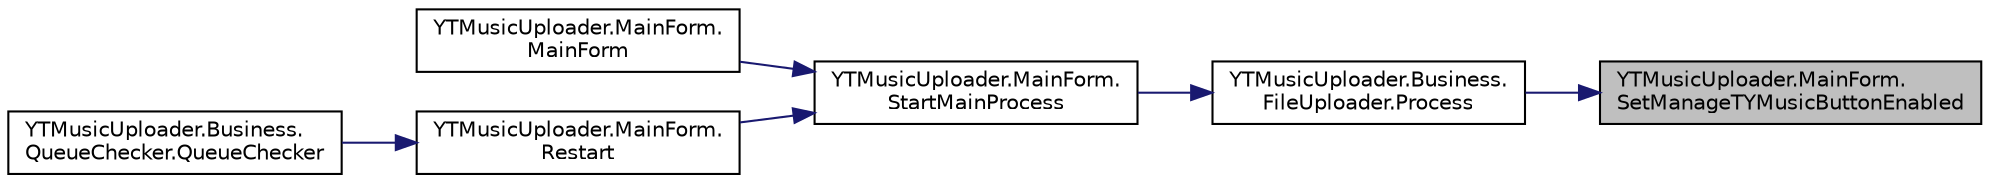 digraph "YTMusicUploader.MainForm.SetManageTYMusicButtonEnabled"
{
 // LATEX_PDF_SIZE
  edge [fontname="Helvetica",fontsize="10",labelfontname="Helvetica",labelfontsize="10"];
  node [fontname="Helvetica",fontsize="10",shape=record];
  rankdir="RL";
  Node1 [label="YTMusicUploader.MainForm.\lSetManageTYMusicButtonEnabled",height=0.2,width=0.4,color="black", fillcolor="grey75", style="filled", fontcolor="black",tooltip=" "];
  Node1 -> Node2 [dir="back",color="midnightblue",fontsize="10",style="solid",fontname="Helvetica"];
  Node2 [label="YTMusicUploader.Business.\lFileUploader.Process",height=0.2,width=0.4,color="black", fillcolor="white", style="filled",URL="$d9/dab/class_y_t_music_uploader_1_1_business_1_1_file_uploader.html#a5ecabcb283073e1b7fe3cefaa0c19cc7",tooltip="Execute the upload process"];
  Node2 -> Node3 [dir="back",color="midnightblue",fontsize="10",style="solid",fontname="Helvetica"];
  Node3 [label="YTMusicUploader.MainForm.\lStartMainProcess",height=0.2,width=0.4,color="black", fillcolor="white", style="filled",URL="$d0/d66/class_y_t_music_uploader_1_1_main_form.html#ae262cc9d9873fca34d4a8d275b62d723",tooltip=" "];
  Node3 -> Node4 [dir="back",color="midnightblue",fontsize="10",style="solid",fontname="Helvetica"];
  Node4 [label="YTMusicUploader.MainForm.\lMainForm",height=0.2,width=0.4,color="black", fillcolor="white", style="filled",URL="$d0/d66/class_y_t_music_uploader_1_1_main_form.html#a9309010a8febf37f5df1113725ecc3b9",tooltip=" "];
  Node3 -> Node5 [dir="back",color="midnightblue",fontsize="10",style="solid",fontname="Helvetica"];
  Node5 [label="YTMusicUploader.MainForm.\lRestart",height=0.2,width=0.4,color="black", fillcolor="white", style="filled",URL="$d0/d66/class_y_t_music_uploader_1_1_main_form.html#ad49bcebfe92cf336cecefee2c73a1883",tooltip=" "];
  Node5 -> Node6 [dir="back",color="midnightblue",fontsize="10",style="solid",fontname="Helvetica"];
  Node6 [label="YTMusicUploader.Business.\lQueueChecker.QueueChecker",height=0.2,width=0.4,color="black", fillcolor="white", style="filled",URL="$df/d9e/class_y_t_music_uploader_1_1_business_1_1_queue_checker.html#a7885cfe006bfd9ba1db28e65ec3e81bf",tooltip=" "];
}

